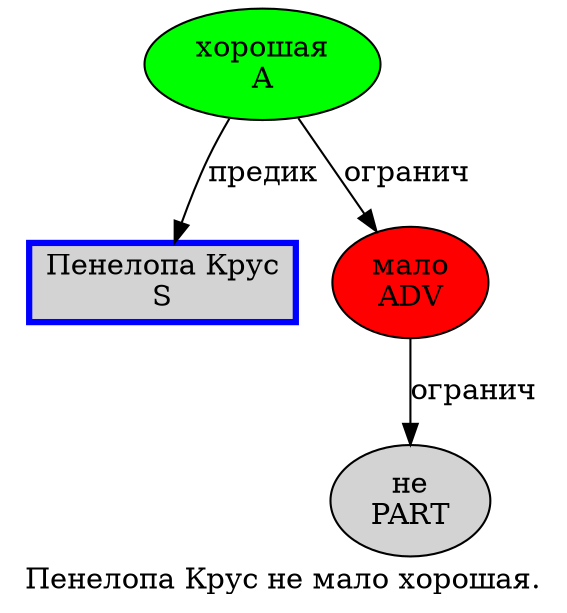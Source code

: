 digraph SENTENCE_24 {
	graph [label="Пенелопа Крус не мало хорошая."]
	node [style=filled]
		0 [label="Пенелопа Крус
S" color=blue fillcolor=lightgray penwidth=3 shape=box]
		1 [label="не
PART" color="" fillcolor=lightgray penwidth=1 shape=ellipse]
		2 [label="мало
ADV" color="" fillcolor=red penwidth=1 shape=ellipse]
		3 [label="хорошая
A" color="" fillcolor=green penwidth=1 shape=ellipse]
			2 -> 1 [label="огранич"]
			3 -> 0 [label="предик"]
			3 -> 2 [label="огранич"]
}